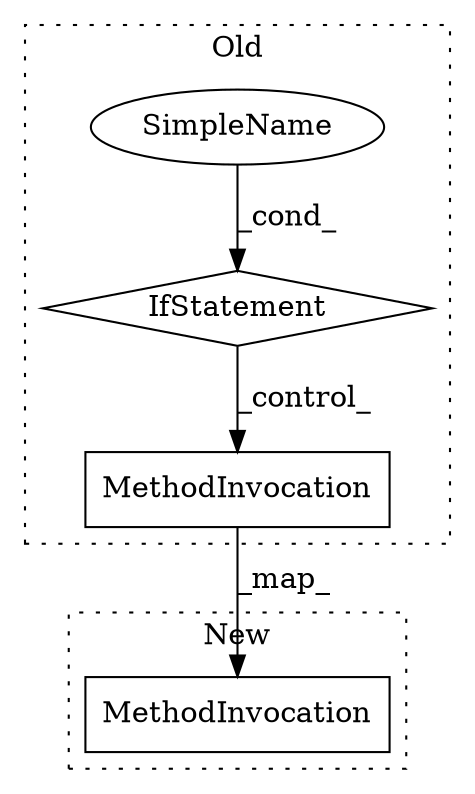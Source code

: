 digraph G {
subgraph cluster0 {
1 [label="IfStatement" a="25" s="549,565" l="4,2" shape="diamond"];
2 [label="MethodInvocation" a="32" s="579,614" l="20,1" shape="box"];
4 [label="SimpleName" a="42" s="553" l="12" shape="ellipse"];
label = "Old";
style="dotted";
}
subgraph cluster1 {
3 [label="MethodInvocation" a="32" s="550,582" l="17,1" shape="box"];
label = "New";
style="dotted";
}
1 -> 2 [label="_control_"];
2 -> 3 [label="_map_"];
4 -> 1 [label="_cond_"];
}